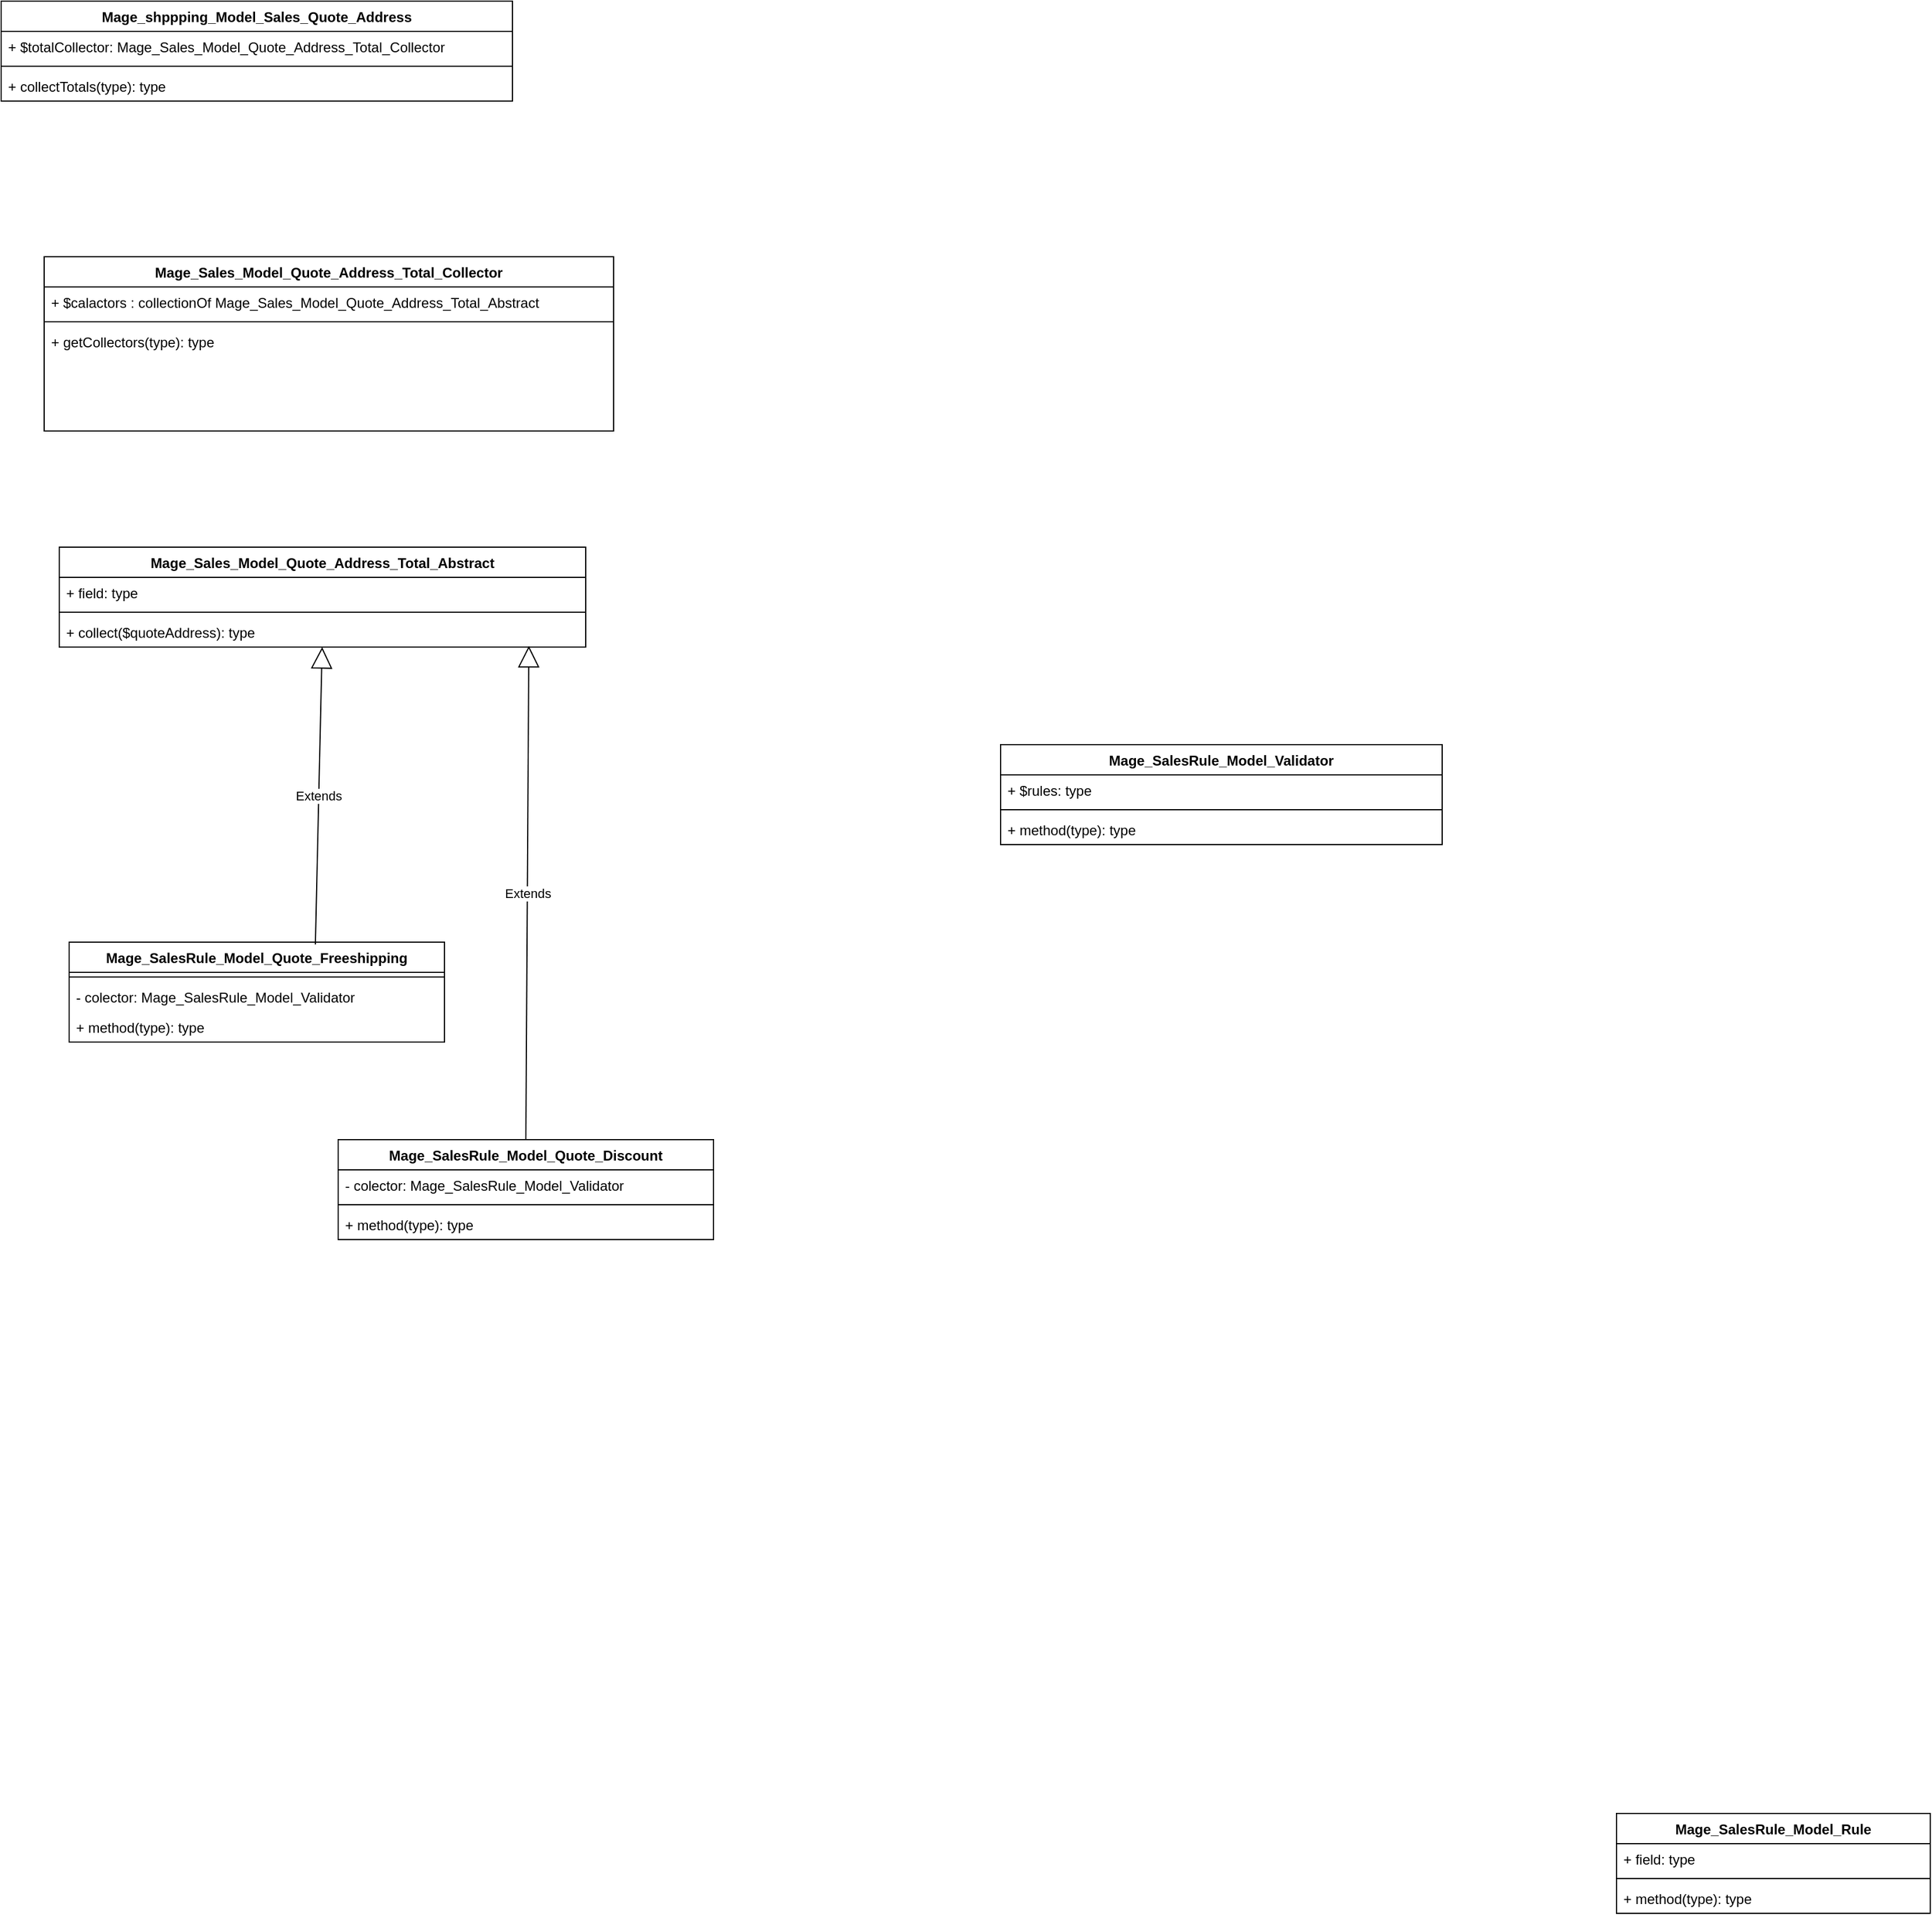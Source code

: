 <mxfile version="14.8.3" type="github">
  <diagram name="Page-1" id="929967ad-93f9-6ef4-fab6-5d389245f69c">
    <mxGraphModel dx="1422" dy="794" grid="1" gridSize="10" guides="1" tooltips="1" connect="1" arrows="1" fold="1" page="1" pageScale="1.5" pageWidth="1169" pageHeight="826" background="none" math="0" shadow="0">
      <root>
        <mxCell id="0" style=";html=1;" />
        <mxCell id="1" style=";html=1;" parent="0" />
        <mxCell id="teS-Bs2bx6SOoiW0aAiT-1" value="Mage_shppping_Model_Sales_Quote_Address" style="swimlane;fontStyle=1;align=center;verticalAlign=top;childLayout=stackLayout;horizontal=1;startSize=26;horizontalStack=0;resizeParent=1;resizeParentMax=0;resizeLast=0;collapsible=1;marginBottom=0;" parent="1" vertex="1">
          <mxGeometry x="320" y="140" width="440" height="86" as="geometry" />
        </mxCell>
        <mxCell id="teS-Bs2bx6SOoiW0aAiT-2" value="+ $totalCollector: Mage_Sales_Model_Quote_Address_Total_Collector" style="text;strokeColor=none;fillColor=none;align=left;verticalAlign=top;spacingLeft=4;spacingRight=4;overflow=hidden;rotatable=0;points=[[0,0.5],[1,0.5]];portConstraint=eastwest;" parent="teS-Bs2bx6SOoiW0aAiT-1" vertex="1">
          <mxGeometry y="26" width="440" height="26" as="geometry" />
        </mxCell>
        <mxCell id="teS-Bs2bx6SOoiW0aAiT-3" value="" style="line;strokeWidth=1;fillColor=none;align=left;verticalAlign=middle;spacingTop=-1;spacingLeft=3;spacingRight=3;rotatable=0;labelPosition=right;points=[];portConstraint=eastwest;" parent="teS-Bs2bx6SOoiW0aAiT-1" vertex="1">
          <mxGeometry y="52" width="440" height="8" as="geometry" />
        </mxCell>
        <mxCell id="teS-Bs2bx6SOoiW0aAiT-4" value="+ collectTotals(type): type" style="text;strokeColor=none;fillColor=none;align=left;verticalAlign=top;spacingLeft=4;spacingRight=4;overflow=hidden;rotatable=0;points=[[0,0.5],[1,0.5]];portConstraint=eastwest;" parent="teS-Bs2bx6SOoiW0aAiT-1" vertex="1">
          <mxGeometry y="60" width="440" height="26" as="geometry" />
        </mxCell>
        <mxCell id="teS-Bs2bx6SOoiW0aAiT-5" value="Mage_Sales_Model_Quote_Address_Total_Collector" style="swimlane;fontStyle=1;align=center;verticalAlign=top;childLayout=stackLayout;horizontal=1;startSize=26;horizontalStack=0;resizeParent=1;resizeParentMax=0;resizeLast=0;collapsible=1;marginBottom=0;" parent="1" vertex="1">
          <mxGeometry x="357" y="360" width="490" height="150" as="geometry" />
        </mxCell>
        <mxCell id="teS-Bs2bx6SOoiW0aAiT-6" value="+ $calactors : collectionOf Mage_Sales_Model_Quote_Address_Total_Abstract" style="text;strokeColor=none;fillColor=none;align=left;verticalAlign=top;spacingLeft=4;spacingRight=4;overflow=hidden;rotatable=0;points=[[0,0.5],[1,0.5]];portConstraint=eastwest;" parent="teS-Bs2bx6SOoiW0aAiT-5" vertex="1">
          <mxGeometry y="26" width="490" height="26" as="geometry" />
        </mxCell>
        <mxCell id="teS-Bs2bx6SOoiW0aAiT-7" value="" style="line;strokeWidth=1;fillColor=none;align=left;verticalAlign=middle;spacingTop=-1;spacingLeft=3;spacingRight=3;rotatable=0;labelPosition=right;points=[];portConstraint=eastwest;" parent="teS-Bs2bx6SOoiW0aAiT-5" vertex="1">
          <mxGeometry y="52" width="490" height="8" as="geometry" />
        </mxCell>
        <mxCell id="teS-Bs2bx6SOoiW0aAiT-8" value="+ getCollectors(type): type" style="text;strokeColor=none;fillColor=none;align=left;verticalAlign=top;spacingLeft=4;spacingRight=4;overflow=hidden;rotatable=0;points=[[0,0.5],[1,0.5]];portConstraint=eastwest;" parent="teS-Bs2bx6SOoiW0aAiT-5" vertex="1">
          <mxGeometry y="60" width="490" height="90" as="geometry" />
        </mxCell>
        <mxCell id="teS-Bs2bx6SOoiW0aAiT-9" value="Mage_Sales_Model_Quote_Address_Total_Abstract" style="swimlane;fontStyle=1;align=center;verticalAlign=top;childLayout=stackLayout;horizontal=1;startSize=26;horizontalStack=0;resizeParent=1;resizeParentMax=0;resizeLast=0;collapsible=1;marginBottom=0;" parent="1" vertex="1">
          <mxGeometry x="370" y="610" width="453" height="86" as="geometry" />
        </mxCell>
        <mxCell id="teS-Bs2bx6SOoiW0aAiT-10" value="+ field: type" style="text;strokeColor=none;fillColor=none;align=left;verticalAlign=top;spacingLeft=4;spacingRight=4;overflow=hidden;rotatable=0;points=[[0,0.5],[1,0.5]];portConstraint=eastwest;" parent="teS-Bs2bx6SOoiW0aAiT-9" vertex="1">
          <mxGeometry y="26" width="453" height="26" as="geometry" />
        </mxCell>
        <mxCell id="teS-Bs2bx6SOoiW0aAiT-11" value="" style="line;strokeWidth=1;fillColor=none;align=left;verticalAlign=middle;spacingTop=-1;spacingLeft=3;spacingRight=3;rotatable=0;labelPosition=right;points=[];portConstraint=eastwest;" parent="teS-Bs2bx6SOoiW0aAiT-9" vertex="1">
          <mxGeometry y="52" width="453" height="8" as="geometry" />
        </mxCell>
        <mxCell id="teS-Bs2bx6SOoiW0aAiT-12" value="+ collect($quoteAddress): type" style="text;strokeColor=none;fillColor=none;align=left;verticalAlign=top;spacingLeft=4;spacingRight=4;overflow=hidden;rotatable=0;points=[[0,0.5],[1,0.5]];portConstraint=eastwest;" parent="teS-Bs2bx6SOoiW0aAiT-9" vertex="1">
          <mxGeometry y="60" width="453" height="26" as="geometry" />
        </mxCell>
        <mxCell id="teS-Bs2bx6SOoiW0aAiT-17" value="Mage_SalesRule_Model_Validator" style="swimlane;fontStyle=1;align=center;verticalAlign=top;childLayout=stackLayout;horizontal=1;startSize=26;horizontalStack=0;resizeParent=1;resizeParentMax=0;resizeLast=0;collapsible=1;marginBottom=0;" parent="1" vertex="1">
          <mxGeometry x="1180" y="780" width="380" height="86" as="geometry" />
        </mxCell>
        <mxCell id="teS-Bs2bx6SOoiW0aAiT-18" value="+ $rules: type" style="text;strokeColor=none;fillColor=none;align=left;verticalAlign=top;spacingLeft=4;spacingRight=4;overflow=hidden;rotatable=0;points=[[0,0.5],[1,0.5]];portConstraint=eastwest;" parent="teS-Bs2bx6SOoiW0aAiT-17" vertex="1">
          <mxGeometry y="26" width="380" height="26" as="geometry" />
        </mxCell>
        <mxCell id="teS-Bs2bx6SOoiW0aAiT-19" value="" style="line;strokeWidth=1;fillColor=none;align=left;verticalAlign=middle;spacingTop=-1;spacingLeft=3;spacingRight=3;rotatable=0;labelPosition=right;points=[];portConstraint=eastwest;" parent="teS-Bs2bx6SOoiW0aAiT-17" vertex="1">
          <mxGeometry y="52" width="380" height="8" as="geometry" />
        </mxCell>
        <mxCell id="teS-Bs2bx6SOoiW0aAiT-20" value="+ method(type): type" style="text;strokeColor=none;fillColor=none;align=left;verticalAlign=top;spacingLeft=4;spacingRight=4;overflow=hidden;rotatable=0;points=[[0,0.5],[1,0.5]];portConstraint=eastwest;" parent="teS-Bs2bx6SOoiW0aAiT-17" vertex="1">
          <mxGeometry y="60" width="380" height="26" as="geometry" />
        </mxCell>
        <mxCell id="teS-Bs2bx6SOoiW0aAiT-21" value="Mage_SalesRule_Model_Rule" style="swimlane;fontStyle=1;align=center;verticalAlign=top;childLayout=stackLayout;horizontal=1;startSize=26;horizontalStack=0;resizeParent=1;resizeParentMax=0;resizeLast=0;collapsible=1;marginBottom=0;" parent="1" vertex="1">
          <mxGeometry x="1710" y="1700" width="270" height="86" as="geometry" />
        </mxCell>
        <mxCell id="teS-Bs2bx6SOoiW0aAiT-22" value="+ field: type" style="text;strokeColor=none;fillColor=none;align=left;verticalAlign=top;spacingLeft=4;spacingRight=4;overflow=hidden;rotatable=0;points=[[0,0.5],[1,0.5]];portConstraint=eastwest;" parent="teS-Bs2bx6SOoiW0aAiT-21" vertex="1">
          <mxGeometry y="26" width="270" height="26" as="geometry" />
        </mxCell>
        <mxCell id="teS-Bs2bx6SOoiW0aAiT-23" value="" style="line;strokeWidth=1;fillColor=none;align=left;verticalAlign=middle;spacingTop=-1;spacingLeft=3;spacingRight=3;rotatable=0;labelPosition=right;points=[];portConstraint=eastwest;" parent="teS-Bs2bx6SOoiW0aAiT-21" vertex="1">
          <mxGeometry y="52" width="270" height="8" as="geometry" />
        </mxCell>
        <mxCell id="teS-Bs2bx6SOoiW0aAiT-24" value="+ method(type): type" style="text;strokeColor=none;fillColor=none;align=left;verticalAlign=top;spacingLeft=4;spacingRight=4;overflow=hidden;rotatable=0;points=[[0,0.5],[1,0.5]];portConstraint=eastwest;" parent="teS-Bs2bx6SOoiW0aAiT-21" vertex="1">
          <mxGeometry y="60" width="270" height="26" as="geometry" />
        </mxCell>
        <mxCell id="teS-Bs2bx6SOoiW0aAiT-25" value="Mage_SalesRule_Model_Quote_Discount" style="swimlane;fontStyle=1;align=center;verticalAlign=top;childLayout=stackLayout;horizontal=1;startSize=26;horizontalStack=0;resizeParent=1;resizeParentMax=0;resizeLast=0;collapsible=1;marginBottom=0;" parent="1" vertex="1">
          <mxGeometry x="610" y="1120" width="323" height="86" as="geometry" />
        </mxCell>
        <mxCell id="teS-Bs2bx6SOoiW0aAiT-26" value="- colector: Mage_SalesRule_Model_Validator" style="text;strokeColor=none;fillColor=none;align=left;verticalAlign=top;spacingLeft=4;spacingRight=4;overflow=hidden;rotatable=0;points=[[0,0.5],[1,0.5]];portConstraint=eastwest;" parent="teS-Bs2bx6SOoiW0aAiT-25" vertex="1">
          <mxGeometry y="26" width="323" height="26" as="geometry" />
        </mxCell>
        <mxCell id="teS-Bs2bx6SOoiW0aAiT-27" value="" style="line;strokeWidth=1;fillColor=none;align=left;verticalAlign=middle;spacingTop=-1;spacingLeft=3;spacingRight=3;rotatable=0;labelPosition=right;points=[];portConstraint=eastwest;" parent="teS-Bs2bx6SOoiW0aAiT-25" vertex="1">
          <mxGeometry y="52" width="323" height="8" as="geometry" />
        </mxCell>
        <mxCell id="teS-Bs2bx6SOoiW0aAiT-28" value="+ method(type): type" style="text;strokeColor=none;fillColor=none;align=left;verticalAlign=top;spacingLeft=4;spacingRight=4;overflow=hidden;rotatable=0;points=[[0,0.5],[1,0.5]];portConstraint=eastwest;" parent="teS-Bs2bx6SOoiW0aAiT-25" vertex="1">
          <mxGeometry y="60" width="323" height="26" as="geometry" />
        </mxCell>
        <mxCell id="teS-Bs2bx6SOoiW0aAiT-30" value="Extends" style="endArrow=block;endSize=16;endFill=0;html=1;exitX=0.5;exitY=0;exitDx=0;exitDy=0;entryX=0.892;entryY=0.962;entryDx=0;entryDy=0;entryPerimeter=0;" parent="1" source="teS-Bs2bx6SOoiW0aAiT-25" target="teS-Bs2bx6SOoiW0aAiT-12" edge="1">
          <mxGeometry width="160" relative="1" as="geometry">
            <mxPoint x="720" y="820" as="sourcePoint" />
            <mxPoint x="880" y="820" as="targetPoint" />
          </mxGeometry>
        </mxCell>
        <mxCell id="teS-Bs2bx6SOoiW0aAiT-31" value="Mage_SalesRule_Model_Quote_Freeshipping" style="swimlane;fontStyle=1;align=center;verticalAlign=top;childLayout=stackLayout;horizontal=1;startSize=26;horizontalStack=0;resizeParent=1;resizeParentMax=0;resizeLast=0;collapsible=1;marginBottom=0;" parent="1" vertex="1">
          <mxGeometry x="378.5" y="950" width="323" height="86" as="geometry" />
        </mxCell>
        <mxCell id="teS-Bs2bx6SOoiW0aAiT-33" value="" style="line;strokeWidth=1;fillColor=none;align=left;verticalAlign=middle;spacingTop=-1;spacingLeft=3;spacingRight=3;rotatable=0;labelPosition=right;points=[];portConstraint=eastwest;" parent="teS-Bs2bx6SOoiW0aAiT-31" vertex="1">
          <mxGeometry y="26" width="323" height="8" as="geometry" />
        </mxCell>
        <mxCell id="teS-Bs2bx6SOoiW0aAiT-32" value="- colector: Mage_SalesRule_Model_Validator" style="text;strokeColor=none;fillColor=none;align=left;verticalAlign=top;spacingLeft=4;spacingRight=4;overflow=hidden;rotatable=0;points=[[0,0.5],[1,0.5]];portConstraint=eastwest;" parent="teS-Bs2bx6SOoiW0aAiT-31" vertex="1">
          <mxGeometry y="34" width="323" height="26" as="geometry" />
        </mxCell>
        <mxCell id="teS-Bs2bx6SOoiW0aAiT-34" value="+ method(type): type" style="text;strokeColor=none;fillColor=none;align=left;verticalAlign=top;spacingLeft=4;spacingRight=4;overflow=hidden;rotatable=0;points=[[0,0.5],[1,0.5]];portConstraint=eastwest;" parent="teS-Bs2bx6SOoiW0aAiT-31" vertex="1">
          <mxGeometry y="60" width="323" height="26" as="geometry" />
        </mxCell>
        <mxCell id="teS-Bs2bx6SOoiW0aAiT-35" value="Extends" style="endArrow=block;endSize=16;endFill=0;html=1;exitX=0.656;exitY=0.023;exitDx=0;exitDy=0;exitPerimeter=0;" parent="1" source="teS-Bs2bx6SOoiW0aAiT-31" target="teS-Bs2bx6SOoiW0aAiT-12" edge="1">
          <mxGeometry width="160" relative="1" as="geometry">
            <mxPoint x="801.5" y="950" as="sourcePoint" />
            <mxPoint x="460" y="705" as="targetPoint" />
          </mxGeometry>
        </mxCell>
      </root>
    </mxGraphModel>
  </diagram>
</mxfile>
